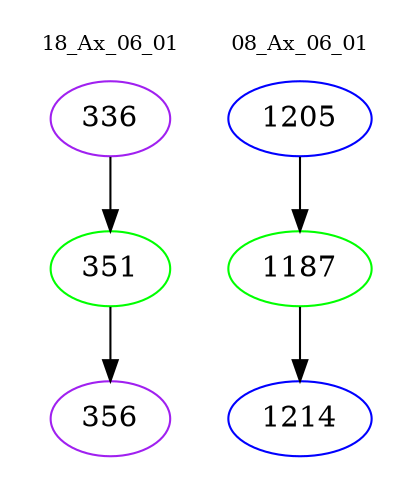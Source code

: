digraph{
subgraph cluster_0 {
color = white
label = "18_Ax_06_01";
fontsize=10;
T0_336 [label="336", color="purple"]
T0_336 -> T0_351 [color="black"]
T0_351 [label="351", color="green"]
T0_351 -> T0_356 [color="black"]
T0_356 [label="356", color="purple"]
}
subgraph cluster_1 {
color = white
label = "08_Ax_06_01";
fontsize=10;
T1_1205 [label="1205", color="blue"]
T1_1205 -> T1_1187 [color="black"]
T1_1187 [label="1187", color="green"]
T1_1187 -> T1_1214 [color="black"]
T1_1214 [label="1214", color="blue"]
}
}
